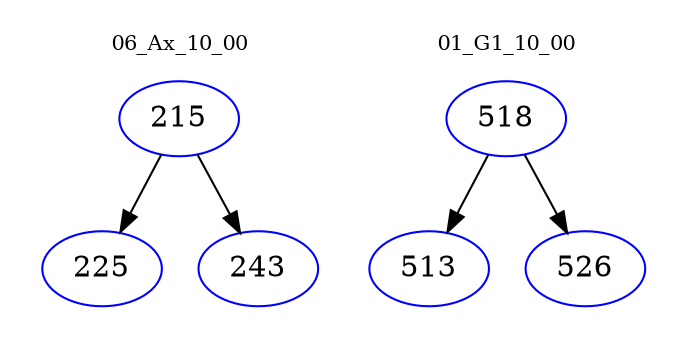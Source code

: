 digraph{
subgraph cluster_0 {
color = white
label = "06_Ax_10_00";
fontsize=10;
T0_215 [label="215", color="blue"]
T0_215 -> T0_225 [color="black"]
T0_225 [label="225", color="blue"]
T0_215 -> T0_243 [color="black"]
T0_243 [label="243", color="blue"]
}
subgraph cluster_1 {
color = white
label = "01_G1_10_00";
fontsize=10;
T1_518 [label="518", color="blue"]
T1_518 -> T1_513 [color="black"]
T1_513 [label="513", color="blue"]
T1_518 -> T1_526 [color="black"]
T1_526 [label="526", color="blue"]
}
}
